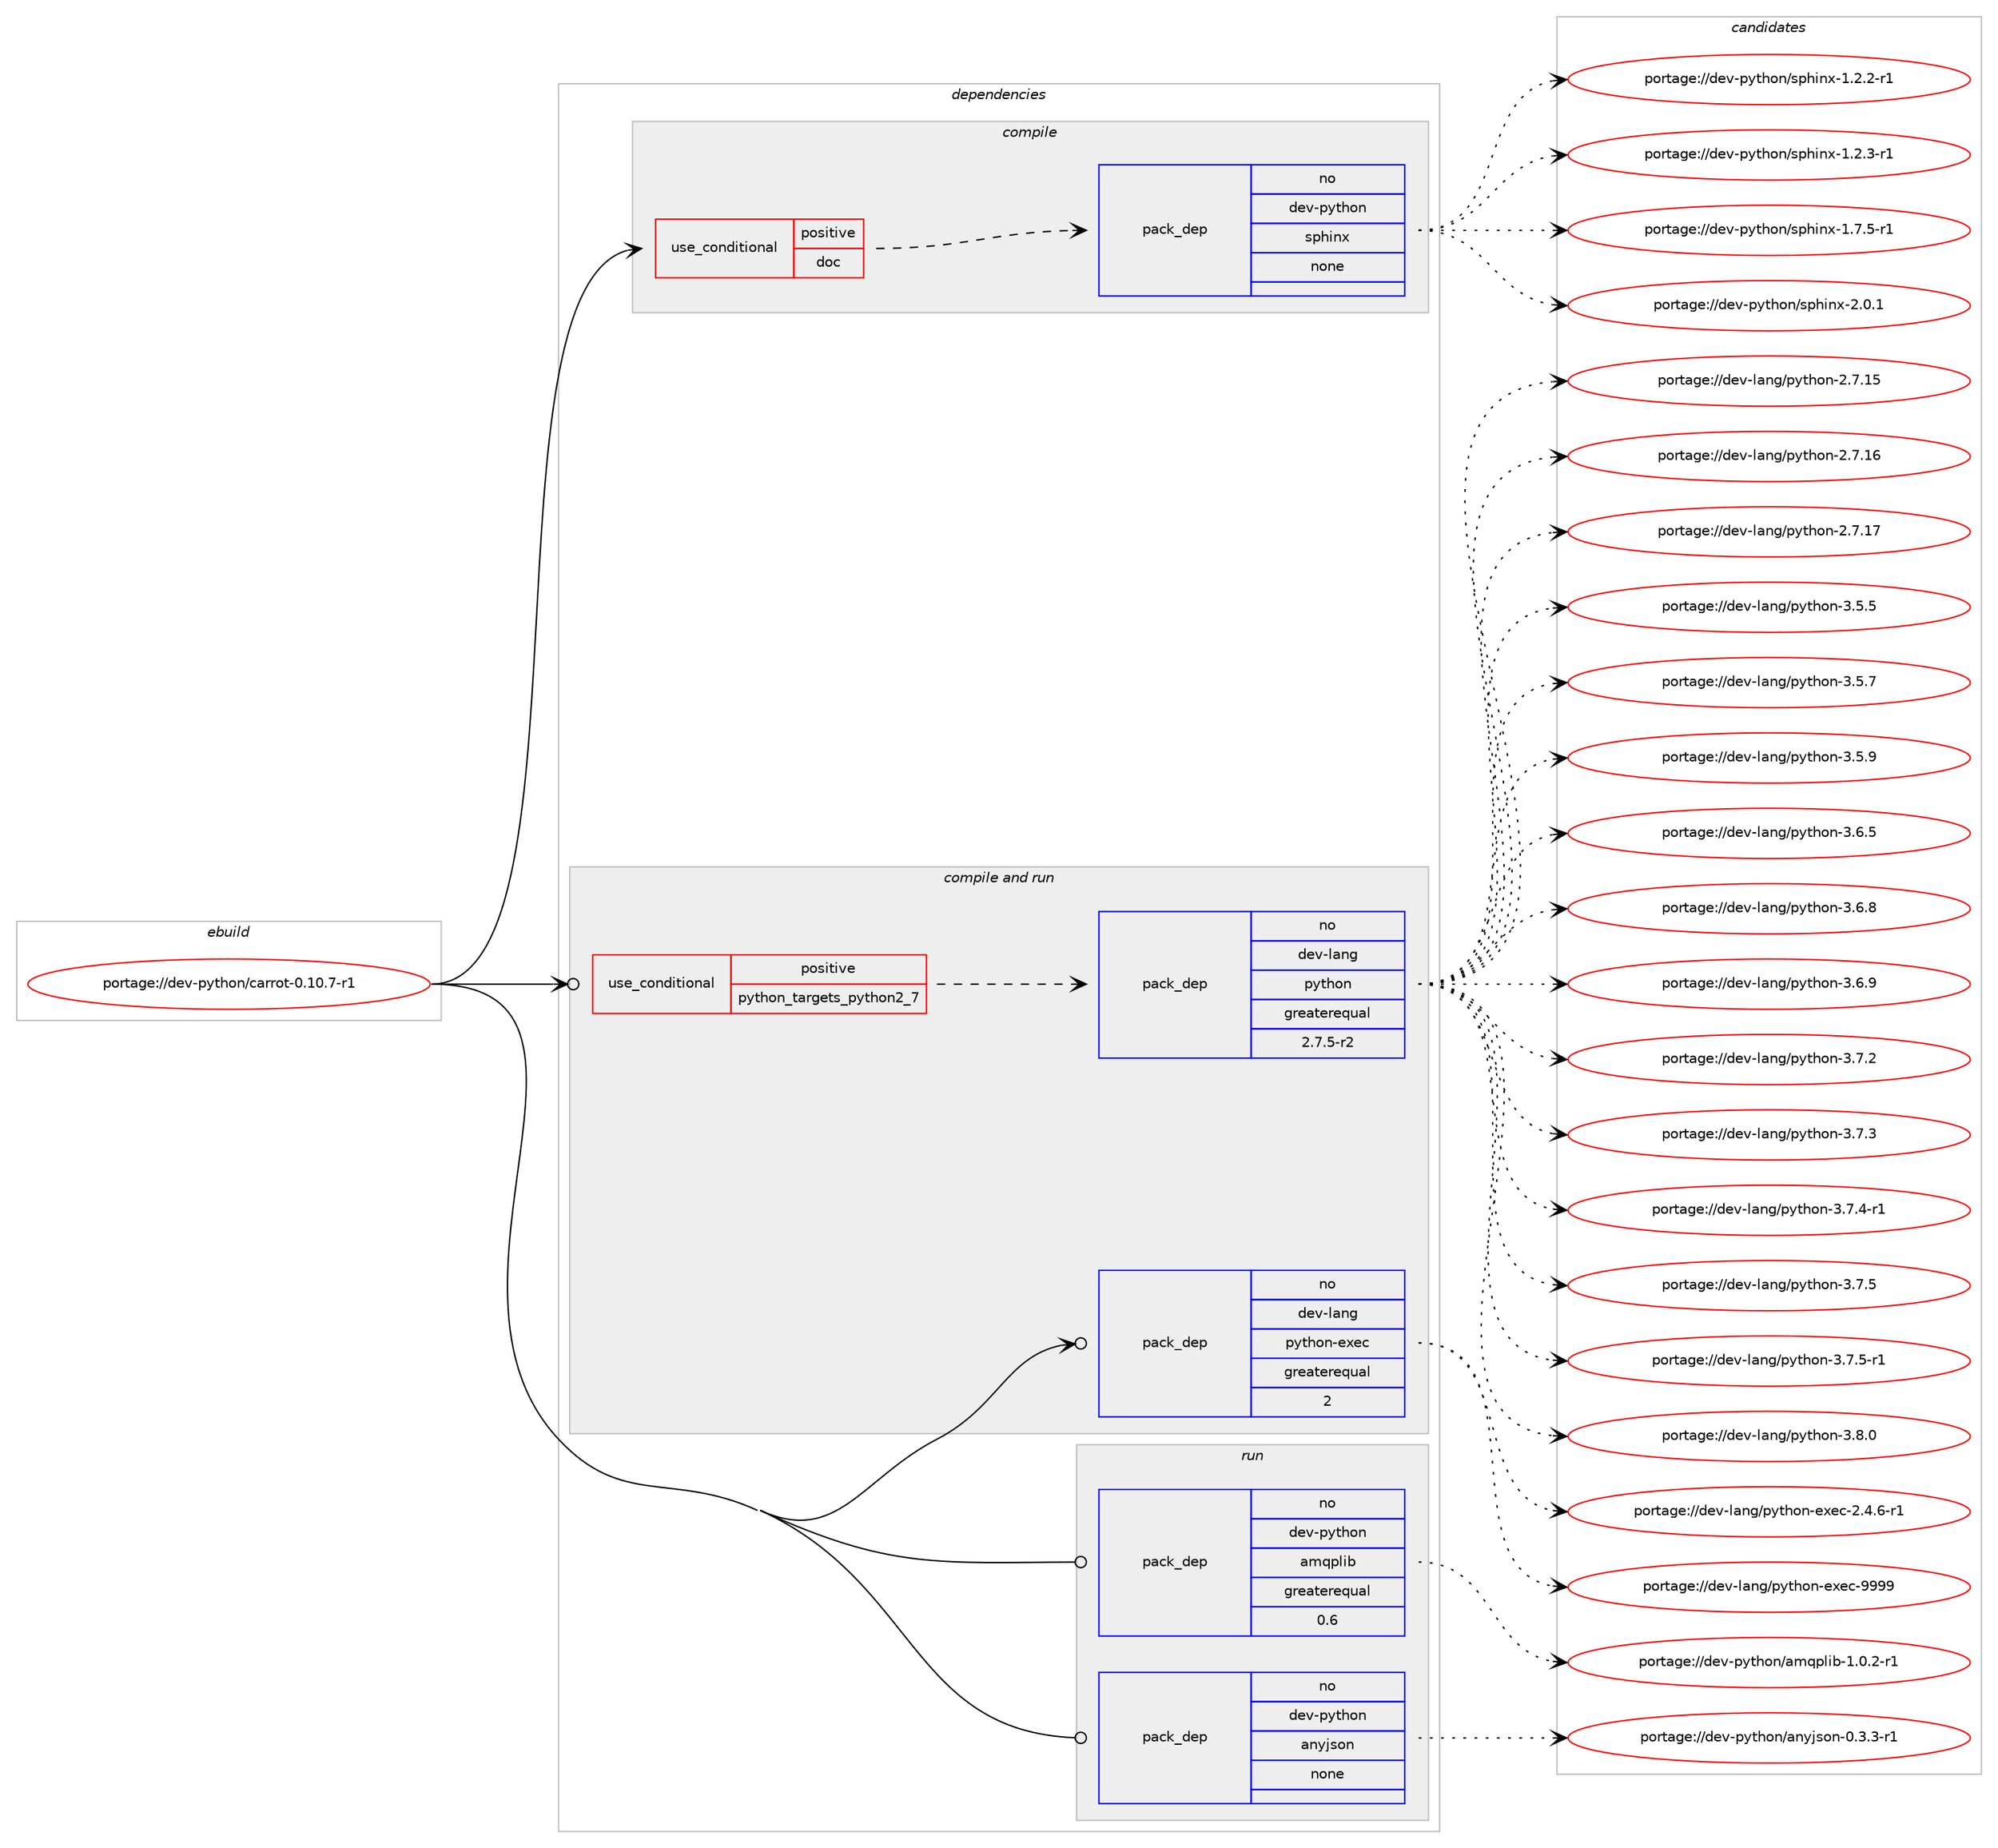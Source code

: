 digraph prolog {

# *************
# Graph options
# *************

newrank=true;
concentrate=true;
compound=true;
graph [rankdir=LR,fontname=Helvetica,fontsize=10,ranksep=1.5];#, ranksep=2.5, nodesep=0.2];
edge  [arrowhead=vee];
node  [fontname=Helvetica,fontsize=10];

# **********
# The ebuild
# **********

subgraph cluster_leftcol {
color=gray;
rank=same;
label=<<i>ebuild</i>>;
id [label="portage://dev-python/carrot-0.10.7-r1", color=red, width=4, href="../dev-python/carrot-0.10.7-r1.svg"];
}

# ****************
# The dependencies
# ****************

subgraph cluster_midcol {
color=gray;
label=<<i>dependencies</i>>;
subgraph cluster_compile {
fillcolor="#eeeeee";
style=filled;
label=<<i>compile</i>>;
subgraph cond26588 {
dependency133091 [label=<<TABLE BORDER="0" CELLBORDER="1" CELLSPACING="0" CELLPADDING="4"><TR><TD ROWSPAN="3" CELLPADDING="10">use_conditional</TD></TR><TR><TD>positive</TD></TR><TR><TD>doc</TD></TR></TABLE>>, shape=none, color=red];
subgraph pack103195 {
dependency133092 [label=<<TABLE BORDER="0" CELLBORDER="1" CELLSPACING="0" CELLPADDING="4" WIDTH="220"><TR><TD ROWSPAN="6" CELLPADDING="30">pack_dep</TD></TR><TR><TD WIDTH="110">no</TD></TR><TR><TD>dev-python</TD></TR><TR><TD>sphinx</TD></TR><TR><TD>none</TD></TR><TR><TD></TD></TR></TABLE>>, shape=none, color=blue];
}
dependency133091:e -> dependency133092:w [weight=20,style="dashed",arrowhead="vee"];
}
id:e -> dependency133091:w [weight=20,style="solid",arrowhead="vee"];
}
subgraph cluster_compileandrun {
fillcolor="#eeeeee";
style=filled;
label=<<i>compile and run</i>>;
subgraph cond26589 {
dependency133093 [label=<<TABLE BORDER="0" CELLBORDER="1" CELLSPACING="0" CELLPADDING="4"><TR><TD ROWSPAN="3" CELLPADDING="10">use_conditional</TD></TR><TR><TD>positive</TD></TR><TR><TD>python_targets_python2_7</TD></TR></TABLE>>, shape=none, color=red];
subgraph pack103196 {
dependency133094 [label=<<TABLE BORDER="0" CELLBORDER="1" CELLSPACING="0" CELLPADDING="4" WIDTH="220"><TR><TD ROWSPAN="6" CELLPADDING="30">pack_dep</TD></TR><TR><TD WIDTH="110">no</TD></TR><TR><TD>dev-lang</TD></TR><TR><TD>python</TD></TR><TR><TD>greaterequal</TD></TR><TR><TD>2.7.5-r2</TD></TR></TABLE>>, shape=none, color=blue];
}
dependency133093:e -> dependency133094:w [weight=20,style="dashed",arrowhead="vee"];
}
id:e -> dependency133093:w [weight=20,style="solid",arrowhead="odotvee"];
subgraph pack103197 {
dependency133095 [label=<<TABLE BORDER="0" CELLBORDER="1" CELLSPACING="0" CELLPADDING="4" WIDTH="220"><TR><TD ROWSPAN="6" CELLPADDING="30">pack_dep</TD></TR><TR><TD WIDTH="110">no</TD></TR><TR><TD>dev-lang</TD></TR><TR><TD>python-exec</TD></TR><TR><TD>greaterequal</TD></TR><TR><TD>2</TD></TR></TABLE>>, shape=none, color=blue];
}
id:e -> dependency133095:w [weight=20,style="solid",arrowhead="odotvee"];
}
subgraph cluster_run {
fillcolor="#eeeeee";
style=filled;
label=<<i>run</i>>;
subgraph pack103198 {
dependency133096 [label=<<TABLE BORDER="0" CELLBORDER="1" CELLSPACING="0" CELLPADDING="4" WIDTH="220"><TR><TD ROWSPAN="6" CELLPADDING="30">pack_dep</TD></TR><TR><TD WIDTH="110">no</TD></TR><TR><TD>dev-python</TD></TR><TR><TD>amqplib</TD></TR><TR><TD>greaterequal</TD></TR><TR><TD>0.6</TD></TR></TABLE>>, shape=none, color=blue];
}
id:e -> dependency133096:w [weight=20,style="solid",arrowhead="odot"];
subgraph pack103199 {
dependency133097 [label=<<TABLE BORDER="0" CELLBORDER="1" CELLSPACING="0" CELLPADDING="4" WIDTH="220"><TR><TD ROWSPAN="6" CELLPADDING="30">pack_dep</TD></TR><TR><TD WIDTH="110">no</TD></TR><TR><TD>dev-python</TD></TR><TR><TD>anyjson</TD></TR><TR><TD>none</TD></TR><TR><TD></TD></TR></TABLE>>, shape=none, color=blue];
}
id:e -> dependency133097:w [weight=20,style="solid",arrowhead="odot"];
}
}

# **************
# The candidates
# **************

subgraph cluster_choices {
rank=same;
color=gray;
label=<<i>candidates</i>>;

subgraph choice103195 {
color=black;
nodesep=1;
choiceportage10010111845112121116104111110471151121041051101204549465046504511449 [label="portage://dev-python/sphinx-1.2.2-r1", color=red, width=4,href="../dev-python/sphinx-1.2.2-r1.svg"];
choiceportage10010111845112121116104111110471151121041051101204549465046514511449 [label="portage://dev-python/sphinx-1.2.3-r1", color=red, width=4,href="../dev-python/sphinx-1.2.3-r1.svg"];
choiceportage10010111845112121116104111110471151121041051101204549465546534511449 [label="portage://dev-python/sphinx-1.7.5-r1", color=red, width=4,href="../dev-python/sphinx-1.7.5-r1.svg"];
choiceportage1001011184511212111610411111047115112104105110120455046484649 [label="portage://dev-python/sphinx-2.0.1", color=red, width=4,href="../dev-python/sphinx-2.0.1.svg"];
dependency133092:e -> choiceportage10010111845112121116104111110471151121041051101204549465046504511449:w [style=dotted,weight="100"];
dependency133092:e -> choiceportage10010111845112121116104111110471151121041051101204549465046514511449:w [style=dotted,weight="100"];
dependency133092:e -> choiceportage10010111845112121116104111110471151121041051101204549465546534511449:w [style=dotted,weight="100"];
dependency133092:e -> choiceportage1001011184511212111610411111047115112104105110120455046484649:w [style=dotted,weight="100"];
}
subgraph choice103196 {
color=black;
nodesep=1;
choiceportage10010111845108971101034711212111610411111045504655464953 [label="portage://dev-lang/python-2.7.15", color=red, width=4,href="../dev-lang/python-2.7.15.svg"];
choiceportage10010111845108971101034711212111610411111045504655464954 [label="portage://dev-lang/python-2.7.16", color=red, width=4,href="../dev-lang/python-2.7.16.svg"];
choiceportage10010111845108971101034711212111610411111045504655464955 [label="portage://dev-lang/python-2.7.17", color=red, width=4,href="../dev-lang/python-2.7.17.svg"];
choiceportage100101118451089711010347112121116104111110455146534653 [label="portage://dev-lang/python-3.5.5", color=red, width=4,href="../dev-lang/python-3.5.5.svg"];
choiceportage100101118451089711010347112121116104111110455146534655 [label="portage://dev-lang/python-3.5.7", color=red, width=4,href="../dev-lang/python-3.5.7.svg"];
choiceportage100101118451089711010347112121116104111110455146534657 [label="portage://dev-lang/python-3.5.9", color=red, width=4,href="../dev-lang/python-3.5.9.svg"];
choiceportage100101118451089711010347112121116104111110455146544653 [label="portage://dev-lang/python-3.6.5", color=red, width=4,href="../dev-lang/python-3.6.5.svg"];
choiceportage100101118451089711010347112121116104111110455146544656 [label="portage://dev-lang/python-3.6.8", color=red, width=4,href="../dev-lang/python-3.6.8.svg"];
choiceportage100101118451089711010347112121116104111110455146544657 [label="portage://dev-lang/python-3.6.9", color=red, width=4,href="../dev-lang/python-3.6.9.svg"];
choiceportage100101118451089711010347112121116104111110455146554650 [label="portage://dev-lang/python-3.7.2", color=red, width=4,href="../dev-lang/python-3.7.2.svg"];
choiceportage100101118451089711010347112121116104111110455146554651 [label="portage://dev-lang/python-3.7.3", color=red, width=4,href="../dev-lang/python-3.7.3.svg"];
choiceportage1001011184510897110103471121211161041111104551465546524511449 [label="portage://dev-lang/python-3.7.4-r1", color=red, width=4,href="../dev-lang/python-3.7.4-r1.svg"];
choiceportage100101118451089711010347112121116104111110455146554653 [label="portage://dev-lang/python-3.7.5", color=red, width=4,href="../dev-lang/python-3.7.5.svg"];
choiceportage1001011184510897110103471121211161041111104551465546534511449 [label="portage://dev-lang/python-3.7.5-r1", color=red, width=4,href="../dev-lang/python-3.7.5-r1.svg"];
choiceportage100101118451089711010347112121116104111110455146564648 [label="portage://dev-lang/python-3.8.0", color=red, width=4,href="../dev-lang/python-3.8.0.svg"];
dependency133094:e -> choiceportage10010111845108971101034711212111610411111045504655464953:w [style=dotted,weight="100"];
dependency133094:e -> choiceportage10010111845108971101034711212111610411111045504655464954:w [style=dotted,weight="100"];
dependency133094:e -> choiceportage10010111845108971101034711212111610411111045504655464955:w [style=dotted,weight="100"];
dependency133094:e -> choiceportage100101118451089711010347112121116104111110455146534653:w [style=dotted,weight="100"];
dependency133094:e -> choiceportage100101118451089711010347112121116104111110455146534655:w [style=dotted,weight="100"];
dependency133094:e -> choiceportage100101118451089711010347112121116104111110455146534657:w [style=dotted,weight="100"];
dependency133094:e -> choiceportage100101118451089711010347112121116104111110455146544653:w [style=dotted,weight="100"];
dependency133094:e -> choiceportage100101118451089711010347112121116104111110455146544656:w [style=dotted,weight="100"];
dependency133094:e -> choiceportage100101118451089711010347112121116104111110455146544657:w [style=dotted,weight="100"];
dependency133094:e -> choiceportage100101118451089711010347112121116104111110455146554650:w [style=dotted,weight="100"];
dependency133094:e -> choiceportage100101118451089711010347112121116104111110455146554651:w [style=dotted,weight="100"];
dependency133094:e -> choiceportage1001011184510897110103471121211161041111104551465546524511449:w [style=dotted,weight="100"];
dependency133094:e -> choiceportage100101118451089711010347112121116104111110455146554653:w [style=dotted,weight="100"];
dependency133094:e -> choiceportage1001011184510897110103471121211161041111104551465546534511449:w [style=dotted,weight="100"];
dependency133094:e -> choiceportage100101118451089711010347112121116104111110455146564648:w [style=dotted,weight="100"];
}
subgraph choice103197 {
color=black;
nodesep=1;
choiceportage10010111845108971101034711212111610411111045101120101994550465246544511449 [label="portage://dev-lang/python-exec-2.4.6-r1", color=red, width=4,href="../dev-lang/python-exec-2.4.6-r1.svg"];
choiceportage10010111845108971101034711212111610411111045101120101994557575757 [label="portage://dev-lang/python-exec-9999", color=red, width=4,href="../dev-lang/python-exec-9999.svg"];
dependency133095:e -> choiceportage10010111845108971101034711212111610411111045101120101994550465246544511449:w [style=dotted,weight="100"];
dependency133095:e -> choiceportage10010111845108971101034711212111610411111045101120101994557575757:w [style=dotted,weight="100"];
}
subgraph choice103198 {
color=black;
nodesep=1;
choiceportage100101118451121211161041111104797109113112108105984549464846504511449 [label="portage://dev-python/amqplib-1.0.2-r1", color=red, width=4,href="../dev-python/amqplib-1.0.2-r1.svg"];
dependency133096:e -> choiceportage100101118451121211161041111104797109113112108105984549464846504511449:w [style=dotted,weight="100"];
}
subgraph choice103199 {
color=black;
nodesep=1;
choiceportage1001011184511212111610411111047971101211061151111104548465146514511449 [label="portage://dev-python/anyjson-0.3.3-r1", color=red, width=4,href="../dev-python/anyjson-0.3.3-r1.svg"];
dependency133097:e -> choiceportage1001011184511212111610411111047971101211061151111104548465146514511449:w [style=dotted,weight="100"];
}
}

}
